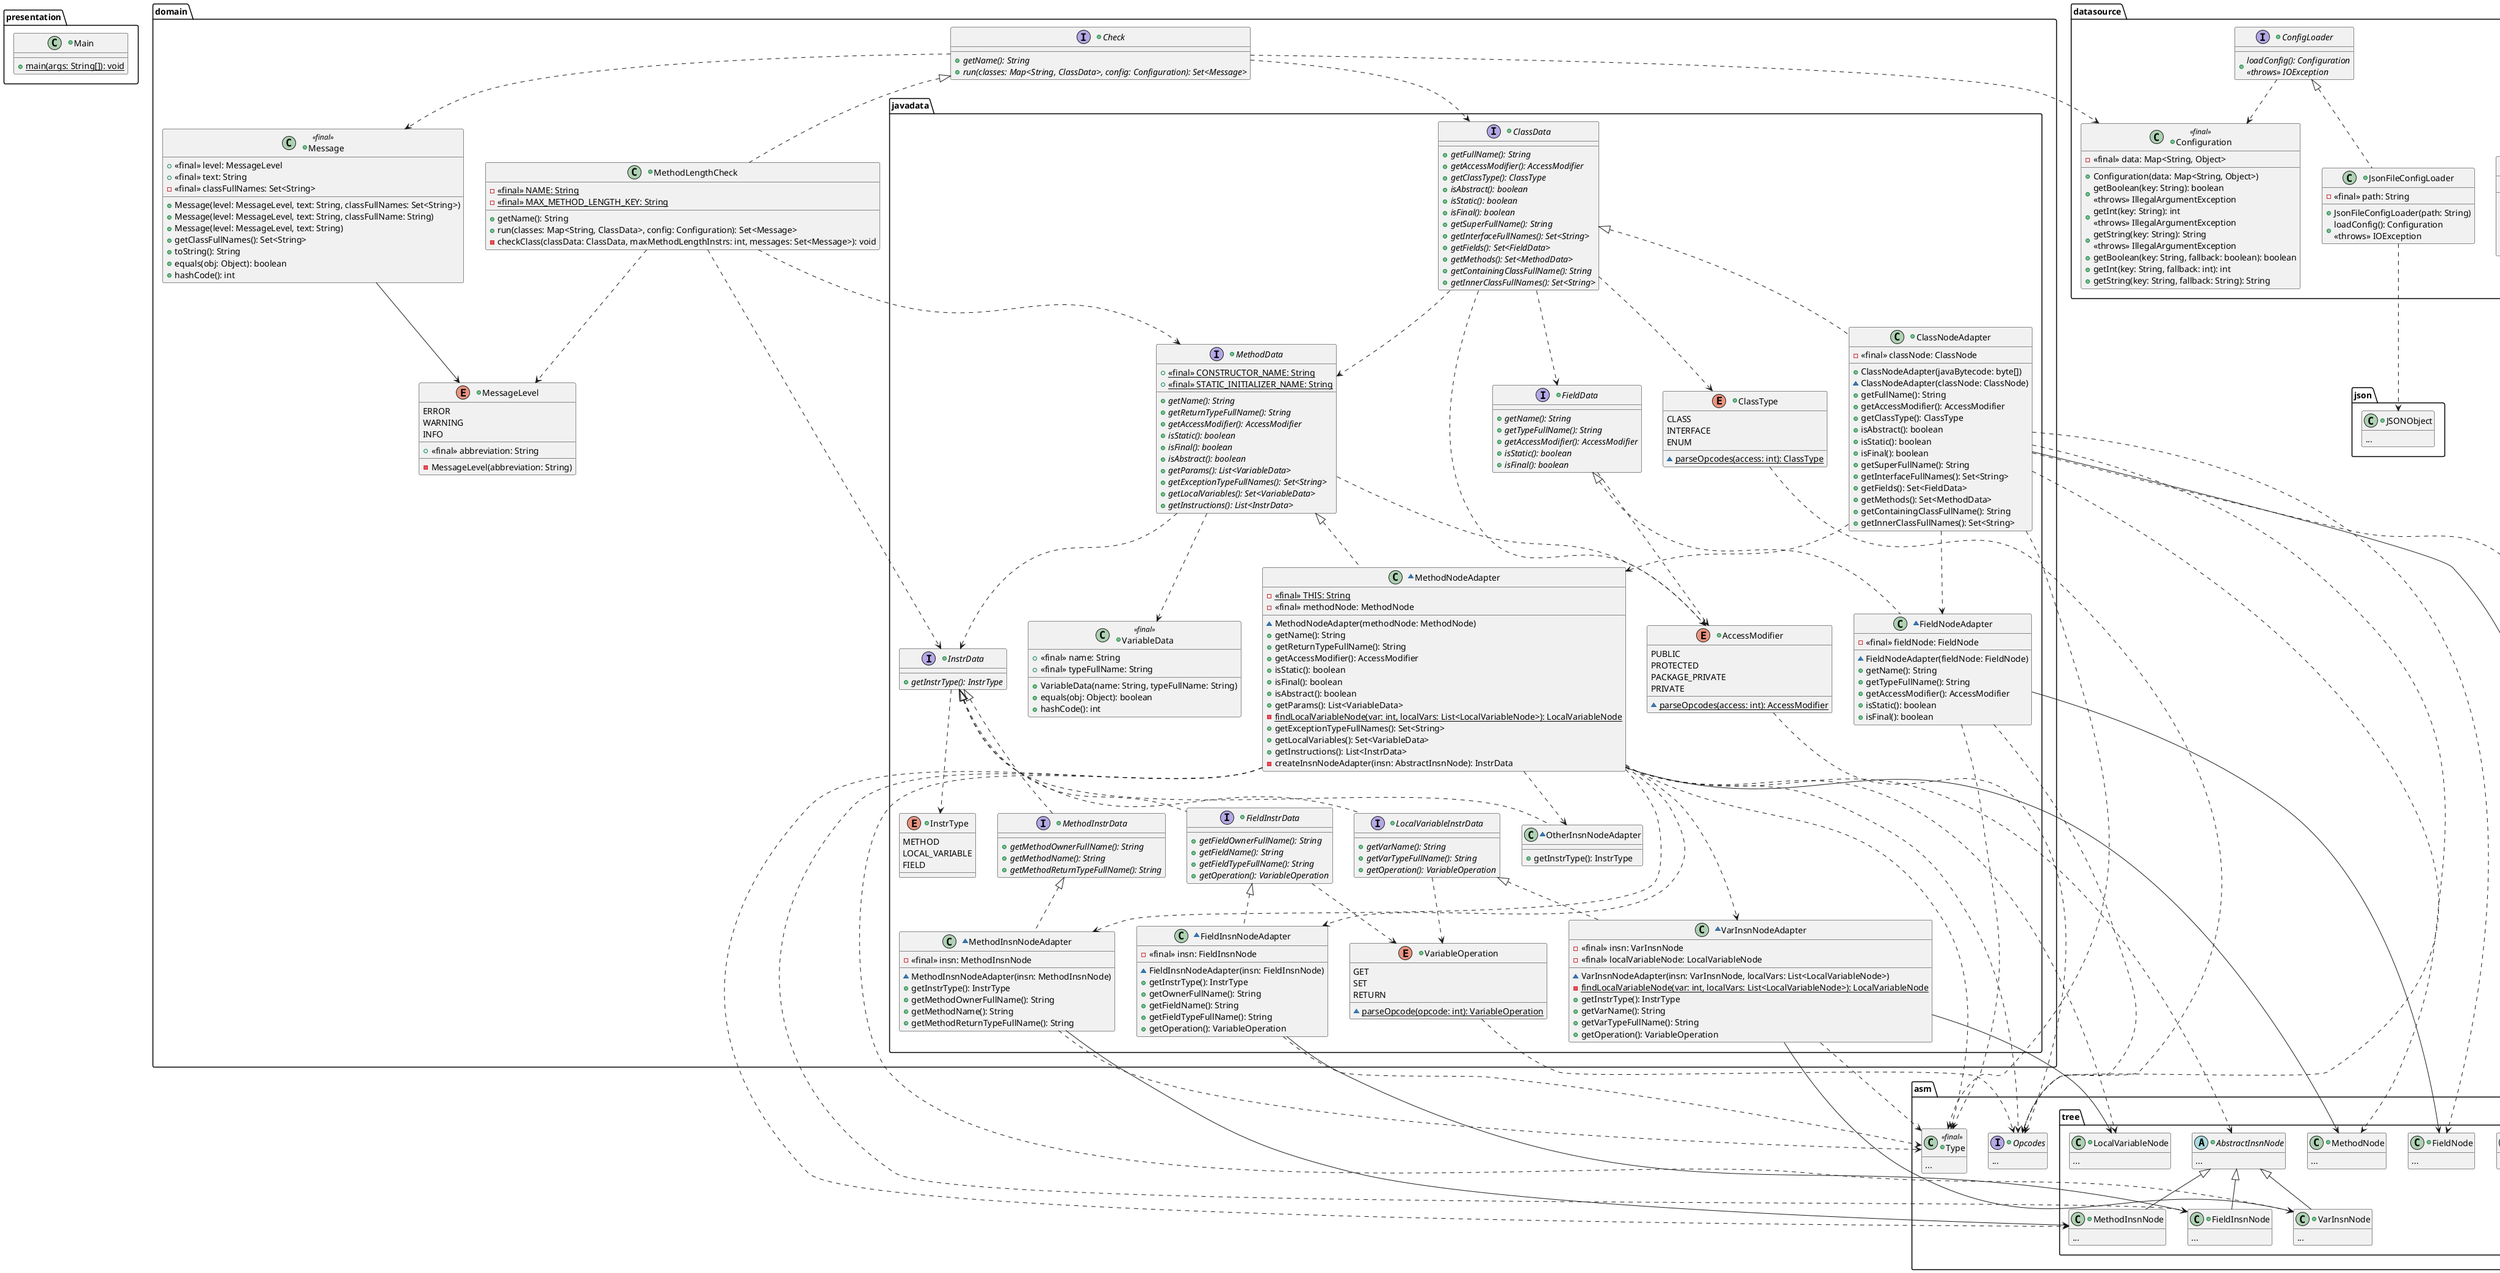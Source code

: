 @startuml

package presentation {

	+class Main {
		+ {static} main(args: String[]): void
	}

}

package domain {

	+enum MessageLevel {
		ERROR
		WARNING
		INFO
		__
		+ <<final>> abbreviation: String
		__
		- MessageLevel(abbreviation: String)
	}

	+interface Check {
		+ {abstract} getName(): String
		+ {abstract} run(classes: Map<String, ClassData>, config: Configuration): Set<Message>
	}

	Check ..> Message
	Check ..> javadata.ClassData
	Check ..> .datasource.Configuration

	+class Message <<final>> {
		+ <<final>> level: MessageLevel
		+ <<final>> text: String
		- <<final>> classFullNames: Set<String>

		+ Message(level: MessageLevel, text: String, classFullNames: Set<String>)
		+ Message(level: MessageLevel, text: String, classFullName: String)
		+ Message(level: MessageLevel, text: String)
		+ getClassFullNames(): Set<String>
		+ toString(): String
		+ equals(obj: Object): boolean
		+ hashCode(): int
	}

	Message --> MessageLevel

	+class MethodLengthCheck {
		- {static} <<final>> NAME: String
		- {static} <<final>> MAX_METHOD_LENGTH_KEY: String
		+ getName(): String
		+ run(classes: Map<String, ClassData>, config: Configuration): Set<Message>
		- checkClass(classData: ClassData, maxMethodLengthInstrs: int, messages: Set<Message>): void
	}

	Check <|.. MethodLengthCheck
	MethodLengthCheck ..> MessageLevel
	MethodLengthCheck ..> javadata.MethodData
	MethodLengthCheck ..> javadata.InstrData

	package javadata {

		+enum AccessModifier {
			PUBLIC
			PROTECTED
			PACKAGE_PRIVATE
			PRIVATE

			~ {static} parseOpcodes(access: int): AccessModifier
		}

		AccessModifier ..> .asm.Opcodes

		+enum ClassType {
			CLASS
			INTERFACE
			ENUM

			~ {static} parseOpcodes(access: int): ClassType
		}

		ClassType ..> .asm.Opcodes

		+class VariableData <<final>> {
			+ <<final>> name: String
			+ <<final>> typeFullName: String

			+ VariableData(name: String, typeFullName: String)
			+ equals(obj: Object): boolean
			+ hashCode(): int
		}

		+interface ClassData {
			+ {abstract} getFullName(): String
			+ {abstract} getAccessModifier(): AccessModifier
			+ {abstract} getClassType(): ClassType
			+ {abstract} isAbstract(): boolean
			+ {abstract} isStatic(): boolean
			+ {abstract} isFinal(): boolean
			' + {abstract} getTypeParamFullNames(): List<String>
			+ {abstract} getSuperFullName(): String
			+ {abstract} getInterfaceFullNames(): Set<String>
			+ {abstract} getFields(): Set<FieldData>
			+ {abstract} getMethods(): Set<MethodData>
			+ {abstract} getContainingClassFullName(): String
			+ {abstract} getInnerClassFullNames(): Set<String>
		}

		ClassData ..> AccessModifier
		ClassData ..> ClassType
		ClassData ..> FieldData
		ClassData ..> MethodData

		+interface FieldData {
			+ {abstract} getName(): String
			+ {abstract} getTypeFullName(): String
			+ {abstract} getAccessModifier(): AccessModifier
			+ {abstract} isStatic(): boolean
			+ {abstract} isFinal(): boolean
		}

		FieldData ..> AccessModifier

		+interface MethodData {
			+ {static} <<final>> CONSTRUCTOR_NAME: String
			+ {static} <<final>> STATIC_INITIALIZER_NAME: String

			+ {abstract} getName(): String
			+ {abstract} getReturnTypeFullName(): String
			+ {abstract} getAccessModifier(): AccessModifier
			+ {abstract} isStatic(): boolean
			+ {abstract} isFinal(): boolean
			+ {abstract} isAbstract(): boolean
			+ {abstract} getParams(): List<VariableData>
			+ {abstract} getExceptionTypeFullNames(): Set<String>
			+ {abstract} getLocalVariables(): Set<VariableData>
			+ {abstract} getInstructions(): List<InstrData>
		}

		MethodData ..> AccessModifier
		MethodData ..> VariableData
		MethodData ..> InstrData

		+class ClassNodeAdapter {
			- <<final>> classNode: ClassNode

			+ ClassNodeAdapter(javaBytecode: byte[])
			~ ClassNodeAdapter(classNode: ClassNode)
			+ getFullName(): String
			+ getAccessModifier(): AccessModifier
			+ getClassType(): ClassType
			+ isAbstract(): boolean
			+ isStatic(): boolean
			+ isFinal(): boolean
			' + getTypeParamFullNames(): List<String>
			+ getSuperFullName(): String
			+ getInterfaceFullNames(): Set<String>
			+ getFields(): Set<FieldData>
			+ getMethods(): Set<MethodData>
			+ getContainingClassFullName(): String
			+ getInnerClassFullNames(): Set<String>
		}

		ClassData <|.. ClassNodeAdapter
		ClassNodeAdapter --> .asm.tree.ClassNode
		ClassNodeAdapter ..> FieldNodeAdapter
		ClassNodeAdapter ..> MethodNodeAdapter
		ClassNodeAdapter ..> .asm.ClassReader
		ClassNodeAdapter ..> .asm.Opcodes
		ClassNodeAdapter ..> .asm.Type
		ClassNodeAdapter ..> .asm.tree.FieldNode
		ClassNodeAdapter ..> .asm.tree.MethodNode

		~class FieldNodeAdapter {
			- <<final>> fieldNode: FieldNode

			~ FieldNodeAdapter(fieldNode: FieldNode)
			+ getName(): String
			+ getTypeFullName(): String
			+ getAccessModifier(): AccessModifier
			+ isStatic(): boolean
			+ isFinal(): boolean
		}

		FieldData <|.. FieldNodeAdapter
		FieldNodeAdapter --> .asm.tree.FieldNode
		FieldNodeAdapter ..> .asm.Opcodes
		FieldNodeAdapter ..> .asm.Type

		~class MethodNodeAdapter {
			- {static} <<final>> THIS: String
			- <<final>> methodNode: MethodNode

			~ MethodNodeAdapter(methodNode: MethodNode)
			+ getName(): String
			+ getReturnTypeFullName(): String
			+ getAccessModifier(): AccessModifier
			+ isStatic(): boolean
			+ isFinal(): boolean
			+ isAbstract(): boolean
			+ getParams(): List<VariableData>
			- {static} findLocalVariableNode(var: int, localVars: List<LocalVariableNode>): LocalVariableNode
			+ getExceptionTypeFullNames(): Set<String>
			+ getLocalVariables(): Set<VariableData>
			+ getInstructions(): List<InstrData>
			- createInsnNodeAdapter(insn: AbstractInsnNode): InstrData
		}

		MethodData <|.. MethodNodeAdapter
		MethodNodeAdapter ..> MethodInsnNodeAdapter
		MethodNodeAdapter ..> VarInsnNodeAdapter
		MethodNodeAdapter ..> FieldInsnNodeAdapter
		MethodNodeAdapter ..> OtherInsnNodeAdapter
		MethodNodeAdapter --> .asm.tree.MethodNode
		MethodNodeAdapter ..> .asm.Opcodes
		MethodNodeAdapter ..> .asm.Type
		MethodNodeAdapter ..> .asm.tree.LocalVariableNode
		MethodNodeAdapter ..> .asm.tree.AbstractInsnNode
		MethodNodeAdapter ..> .asm.tree.MethodInsnNode
		MethodNodeAdapter ..> .asm.tree.VarInsnNode
		MethodNodeAdapter ..> .asm.tree.FieldInsnNode

		+enum InstrType {
			METHOD
			LOCAL_VARIABLE
			FIELD
		}

		+interface InstrData {
			+ {abstract} getInstrType(): InstrType
		}

		InstrData ..> InstrType

		+enum VariableOperation {
			GET
			SET
			RETURN

			~ {static} parseOpcode(opcode: int): VariableOperation
		}

		VariableOperation ..> .asm.Opcodes

		+interface MethodInstrData {
			+ {abstract} getMethodOwnerFullName(): String
			+ {abstract} getMethodName(): String
			+ {abstract} getMethodReturnTypeFullName(): String
		}

		InstrData <|.. MethodInstrData

		+interface LocalVariableInstrData {
			+ {abstract} getVarName(): String
			+ {abstract} getVarTypeFullName(): String
			+ {abstract} getOperation(): VariableOperation
		}

		InstrData <|.. LocalVariableInstrData
		LocalVariableInstrData ..> VariableOperation

		+interface FieldInstrData {
			+ {abstract} getFieldOwnerFullName(): String
			+ {abstract} getFieldName(): String
			+ {abstract} getFieldTypeFullName(): String
			+ {abstract} getOperation(): VariableOperation
		}

		InstrData <|.. FieldInstrData
		FieldInstrData ..> VariableOperation

		~class MethodInsnNodeAdapter {
			- <<final>> insn: MethodInsnNode
			~ MethodInsnNodeAdapter(insn: MethodInsnNode)
			+ getInstrType(): InstrType
			+ getMethodOwnerFullName(): String
			+ getMethodName(): String
			+ getMethodReturnTypeFullName(): String
		}

		MethodInstrData <|.. MethodInsnNodeAdapter
		MethodInsnNodeAdapter --> .asm.tree.MethodInsnNode
		MethodInsnNodeAdapter ..> .asm.Type

		~class VarInsnNodeAdapter {
			- <<final>> insn: VarInsnNode
			- <<final>> localVariableNode: LocalVariableNode
			~ VarInsnNodeAdapter(insn: VarInsnNode, localVars: List<LocalVariableNode>)
			- {static} findLocalVariableNode(var: int, localVars: List<LocalVariableNode>): LocalVariableNode
			+ getInstrType(): InstrType
			+ getVarName(): String
			+ getVarTypeFullName(): String
			+ getOperation(): VariableOperation
		}

		LocalVariableInstrData <|.. VarInsnNodeAdapter
		VarInsnNodeAdapter --> .asm.tree.VarInsnNode
		VarInsnNodeAdapter --> .asm.tree.LocalVariableNode
		VarInsnNodeAdapter ..> .asm.Type

		~class FieldInsnNodeAdapter {
			- <<final>> insn: FieldInsnNode
			~ FieldInsnNodeAdapter(insn: FieldInsnNode)
			+ getInstrType(): InstrType
			+ getOwnerFullName(): String
			+ getFieldName(): String
			+ getFieldTypeFullName(): String
			+ getOperation(): VariableOperation
		}

		FieldInstrData <|.. FieldInsnNodeAdapter
		FieldInsnNodeAdapter --> .asm.tree.FieldInsnNode
		FieldInsnNodeAdapter ..> .asm.Type

		~class OtherInsnNodeAdapter {
			+ getInstrType(): InstrType
		}

		InstrData <|.. OtherInsnNodeAdapter

	}

}

package datasource {

	+interface FilesLoader {
		+ {abstract} loadFiles(): Set<byte[]>\n<<throws>> IOException
	}

	+class DirLoader {
		- <<final>> path: String

		+ DirLoader(path: String)
		+ loadFiles(): Set<byte[]> <<throws>> IOException
		- addFilesFromDir(files: Set<byte[]>, dir: File): void\n<<throws>> IOException
		- readFile(file: File): byte[] <<throws>> IOException
	}

	FilesLoader <|.. DirLoader

	+class Configuration <<final>> {
		- <<final>> data: Map<String, Object>

		+ Configuration(data: Map<String, Object>)
		+ getBoolean(key: String): boolean\n<<throws>> IllegalArgumentException
		+ getInt(key: String): int\n<<throws>> IllegalArgumentException
		+ getString(key: String): String\n<<throws>> IllegalArgumentException
		+ getBoolean(key: String, fallback: boolean): boolean
		+ getInt(key: String, fallback: int): int
		+ getString(key: String, fallback: String): String
	}

	+interface ConfigLoader {
		+ {abstract} loadConfig(): Configuration\n<<throws>> IOException
	}

	ConfigLoader ..> Configuration

	+class JsonFileConfigLoader {
		- <<final>> path: String

		+ JsonFileConfigLoader(path: String)
		+ loadConfig(): Configuration\n<<throws>> IOException
	}

	ConfigLoader <|.. JsonFileConfigLoader
	JsonFileConfigLoader ..> .json.JSONObject

}

package asm {

	+interface Opcodes {
		...
	}

	+class Type <<final>> {
		...
	}

	+class ClassReader {
		...
	}

	hide methods

	package tree {

		+class ClassNode {
			...
		}

		+class FieldNode {
			...
		}

		+class MethodNode {
			...
		}

		+class LocalVariableNode {
			...
		}

		+abstract AbstractInsnNode {
			...
		}

		+class MethodInsnNode {
			...
		}

		+class VarInsnNode {
			...
		}

		+class FieldInsnNode {
			...
		}

		AbstractInsnNode <|-- MethodInsnNode
		AbstractInsnNode <|-- VarInsnNode
		AbstractInsnNode <|-- FieldInsnNode

		hide methods

	}

}

package json {

	+class JSONObject {
		...
	}

	hide methods
}

@enduml
